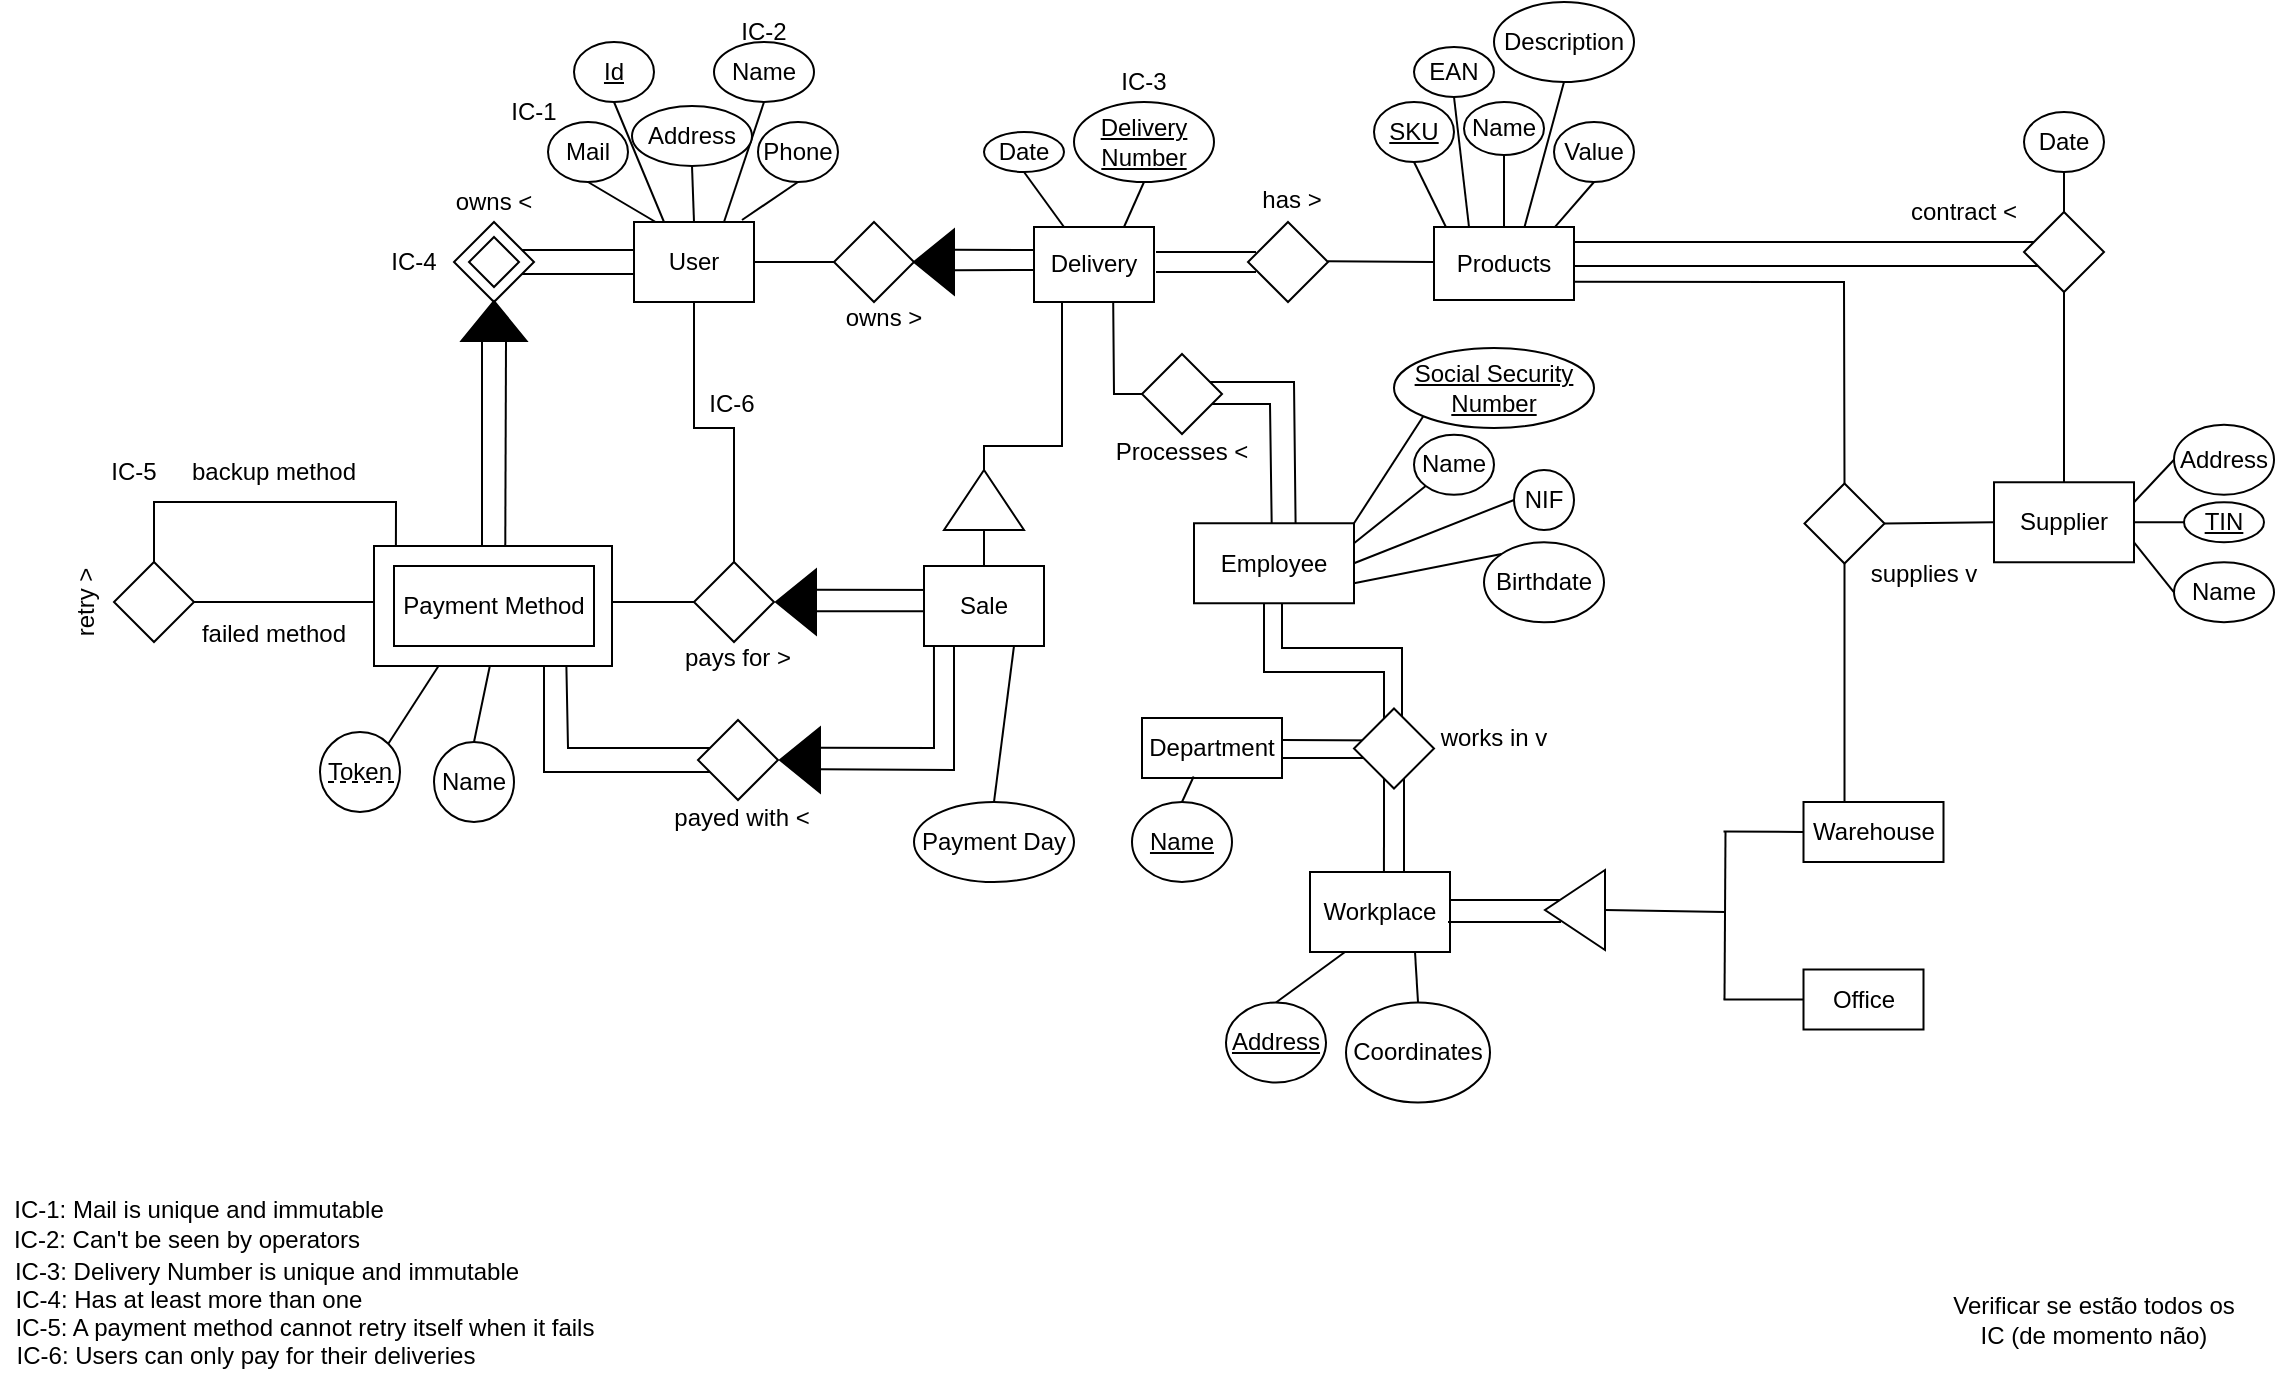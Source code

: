 <mxfile version="21.2.9" type="github">
  <diagram id="R2lEEEUBdFMjLlhIrx00" name="Page-1">
    <mxGraphModel dx="1161" dy="696" grid="1" gridSize="10" guides="1" tooltips="1" connect="1" arrows="1" fold="1" page="1" pageScale="1" pageWidth="1169" pageHeight="827" math="0" shadow="0" extFonts="Permanent Marker^https://fonts.googleapis.com/css?family=Permanent+Marker">
      <root>
        <mxCell id="0" />
        <mxCell id="1" parent="0" />
        <mxCell id="kogquihkq_1e7OlsO0tz-11" value="" style="endArrow=none;html=1;rounded=0;exitX=1;exitY=1;exitDx=0;exitDy=0;" edge="1" parent="1">
          <mxGeometry relative="1" as="geometry">
            <mxPoint x="790" y="162.02" as="sourcePoint" />
            <mxPoint x="1039.75" y="162" as="targetPoint" />
          </mxGeometry>
        </mxCell>
        <mxCell id="kogquihkq_1e7OlsO0tz-12" value="" style="endArrow=none;html=1;rounded=0;exitX=1;exitY=0;exitDx=0;exitDy=0;" edge="1" parent="1">
          <mxGeometry relative="1" as="geometry">
            <mxPoint x="790" y="150.02" as="sourcePoint" />
            <mxPoint x="1039.75" y="150" as="targetPoint" />
          </mxGeometry>
        </mxCell>
        <mxCell id="46TZJhXJYuFMfr_SJ5w2-1" value="" style="endArrow=none;html=1;rounded=0;entryX=0.625;entryY=0.419;entryDx=0;entryDy=0;exitX=0.5;exitY=1;exitDx=0;exitDy=0;entryPerimeter=0;" parent="1" edge="1">
          <mxGeometry relative="1" as="geometry">
            <mxPoint x="644" y="324" as="sourcePoint" />
            <mxPoint x="704" y="400.01" as="targetPoint" />
            <Array as="points">
              <mxPoint x="644" y="353" />
              <mxPoint x="704" y="353" />
            </Array>
          </mxGeometry>
        </mxCell>
        <mxCell id="w_Vurp3yM-LyXLpynN1f-12" value="" style="endArrow=none;html=1;rounded=0;entryX=0.5;entryY=0;entryDx=0;entryDy=0;exitX=0.425;exitY=0.734;exitDx=0;exitDy=0;exitPerimeter=0;" parent="1" edge="1">
          <mxGeometry relative="1" as="geometry">
            <mxPoint x="635" y="319.99" as="sourcePoint" />
            <mxPoint x="695" y="388.25" as="targetPoint" />
            <Array as="points">
              <mxPoint x="635" y="365" />
              <mxPoint x="695" y="365" />
            </Array>
          </mxGeometry>
        </mxCell>
        <mxCell id="w_Vurp3yM-LyXLpynN1f-20" value="" style="endArrow=none;html=1;rounded=0;entryX=0;entryY=1;entryDx=0;entryDy=0;exitX=1;exitY=0;exitDx=0;exitDy=0;" parent="1" source="ZUrId8Ltw5tMt6VpQhxR-141" target="w_Vurp3yM-LyXLpynN1f-19" edge="1">
          <mxGeometry relative="1" as="geometry">
            <mxPoint x="610" y="400" as="sourcePoint" />
            <mxPoint x="770" y="400" as="targetPoint" />
          </mxGeometry>
        </mxCell>
        <mxCell id="w_Vurp3yM-LyXLpynN1f-18" value="" style="endArrow=none;html=1;rounded=0;exitX=0.514;exitY=0.125;exitDx=0;exitDy=0;exitPerimeter=0;entryX=0.5;entryY=1;entryDx=0;entryDy=0;" parent="1" edge="1">
          <mxGeometry relative="1" as="geometry">
            <mxPoint x="705" y="468" as="sourcePoint" />
            <mxPoint x="705" y="414.25" as="targetPoint" />
          </mxGeometry>
        </mxCell>
        <mxCell id="w_Vurp3yM-LyXLpynN1f-17" value="" style="endArrow=none;html=1;rounded=0;entryX=0.5;entryY=0.35;entryDx=0;entryDy=0;exitX=1;exitY=0.5;exitDx=0;exitDy=0;entryPerimeter=0;" parent="1" edge="1">
          <mxGeometry relative="1" as="geometry">
            <mxPoint x="638" y="408" as="sourcePoint" />
            <mxPoint x="694" y="408" as="targetPoint" />
          </mxGeometry>
        </mxCell>
        <mxCell id="w_Vurp3yM-LyXLpynN1f-14" value="" style="endArrow=none;html=1;rounded=0;entryX=0.5;entryY=0.35;entryDx=0;entryDy=0;exitX=1;exitY=0.5;exitDx=0;exitDy=0;entryPerimeter=0;" parent="1" edge="1">
          <mxGeometry relative="1" as="geometry">
            <mxPoint x="644" y="399" as="sourcePoint" />
            <mxPoint x="700" y="399.25" as="targetPoint" />
          </mxGeometry>
        </mxCell>
        <mxCell id="w_Vurp3yM-LyXLpynN1f-11" value="" style="endArrow=none;html=1;rounded=0;exitX=0.514;exitY=0.125;exitDx=0;exitDy=0;exitPerimeter=0;entryX=0.5;entryY=1;entryDx=0;entryDy=0;" parent="1" edge="1">
          <mxGeometry relative="1" as="geometry">
            <mxPoint x="694.98" y="470" as="sourcePoint" />
            <mxPoint x="695" y="416.25" as="targetPoint" />
          </mxGeometry>
        </mxCell>
        <mxCell id="w_Vurp3yM-LyXLpynN1f-8" value="" style="endArrow=none;html=1;rounded=0;entryX=0.5;entryY=1;entryDx=0;entryDy=0;exitX=0.293;exitY=0.725;exitDx=0;exitDy=0;exitPerimeter=0;" parent="1" source="ZUrId8Ltw5tMt6VpQhxR-130" target="w_Vurp3yM-LyXLpynN1f-2" edge="1">
          <mxGeometry relative="1" as="geometry">
            <mxPoint x="-100" y="661.75" as="sourcePoint" />
            <mxPoint x="60" y="661.75" as="targetPoint" />
          </mxGeometry>
        </mxCell>
        <mxCell id="ZUrId8Ltw5tMt6VpQhxR-169" value="" style="endArrow=none;html=1;rounded=0;entryX=0.635;entryY=0.019;entryDx=0;entryDy=0;entryPerimeter=0;" parent="1" edge="1">
          <mxGeometry relative="1" as="geometry">
            <mxPoint x="600" y="231" as="sourcePoint" />
            <mxPoint x="639" y="302" as="targetPoint" />
            <Array as="points">
              <mxPoint x="587" y="231" />
              <mxPoint x="608" y="231" />
              <mxPoint x="638" y="231" />
            </Array>
          </mxGeometry>
        </mxCell>
        <mxCell id="ZUrId8Ltw5tMt6VpQhxR-166" value="" style="endArrow=none;html=1;rounded=0;exitX=0;exitY=0;exitDx=0;exitDy=0;entryX=0.635;entryY=0.019;entryDx=0;entryDy=0;entryPerimeter=0;" parent="1" source="ZUrId8Ltw5tMt6VpQhxR-165" target="ZUrId8Ltw5tMt6VpQhxR-141" edge="1">
          <mxGeometry relative="1" as="geometry">
            <mxPoint x="575" y="170" as="sourcePoint" />
            <mxPoint x="650" y="281" as="targetPoint" />
            <Array as="points">
              <mxPoint x="599" y="220" />
              <mxPoint x="620" y="220" />
              <mxPoint x="650" y="220" />
            </Array>
          </mxGeometry>
        </mxCell>
        <mxCell id="ZUrId8Ltw5tMt6VpQhxR-23" value="" style="endArrow=none;html=1;rounded=0;entryX=1;entryY=0;entryDx=0;entryDy=0;" parent="1" target="ZUrId8Ltw5tMt6VpQhxR-21" edge="1">
          <mxGeometry relative="1" as="geometry">
            <mxPoint x="230" y="350" as="sourcePoint" />
            <mxPoint x="510" y="334.5" as="targetPoint" />
          </mxGeometry>
        </mxCell>
        <mxCell id="ZUrId8Ltw5tMt6VpQhxR-85" value="" style="endArrow=none;html=1;rounded=0;" parent="1" edge="1">
          <mxGeometry relative="1" as="geometry">
            <mxPoint x="100" y="330" as="sourcePoint" />
            <mxPoint x="210" y="330" as="targetPoint" />
          </mxGeometry>
        </mxCell>
        <mxCell id="ZUrId8Ltw5tMt6VpQhxR-157" value="" style="endArrow=none;html=1;rounded=0;exitX=0;exitY=0.75;exitDx=0;exitDy=0;entryX=0.083;entryY=0.95;entryDx=0;entryDy=0;entryPerimeter=0;" parent="1" target="ZUrId8Ltw5tMt6VpQhxR-54" edge="1">
          <mxGeometry relative="1" as="geometry">
            <mxPoint x="413" y="402.875" as="sourcePoint" />
            <mxPoint x="470" y="360" as="targetPoint" />
            <Array as="points">
              <mxPoint x="470" y="403" />
            </Array>
          </mxGeometry>
        </mxCell>
        <mxCell id="ZUrId8Ltw5tMt6VpQhxR-152" value="" style="endArrow=none;html=1;rounded=0;entryX=0.5;entryY=1;entryDx=0;entryDy=0;" parent="1" target="ZUrId8Ltw5tMt6VpQhxR-1" edge="1">
          <mxGeometry relative="1" as="geometry">
            <mxPoint x="370" y="311" as="sourcePoint" />
            <mxPoint x="350" y="183" as="targetPoint" />
            <Array as="points">
              <mxPoint x="370" y="243" />
              <mxPoint x="350" y="243" />
            </Array>
          </mxGeometry>
        </mxCell>
        <mxCell id="ZUrId8Ltw5tMt6VpQhxR-49" value="" style="endArrow=none;html=1;rounded=0;entryX=1;entryY=0.5;entryDx=0;entryDy=0;" parent="1" target="ZUrId8Ltw5tMt6VpQhxR-50" edge="1">
          <mxGeometry relative="1" as="geometry">
            <mxPoint x="534" y="170" as="sourcePoint" />
            <mxPoint x="500" y="252" as="targetPoint" />
            <Array as="points">
              <mxPoint x="534" y="252" />
              <mxPoint x="495" y="252" />
            </Array>
          </mxGeometry>
        </mxCell>
        <mxCell id="ZUrId8Ltw5tMt6VpQhxR-26" value="" style="endArrow=none;html=1;rounded=0;exitX=1;exitY=1;exitDx=0;exitDy=0;entryX=0;entryY=0.75;entryDx=0;entryDy=0;" parent="1" edge="1">
          <mxGeometry relative="1" as="geometry">
            <mxPoint x="260" y="166" as="sourcePoint" />
            <mxPoint x="320" y="166" as="targetPoint" />
          </mxGeometry>
        </mxCell>
        <mxCell id="ZUrId8Ltw5tMt6VpQhxR-131" value="" style="endArrow=none;html=1;rounded=0;exitX=0.5;exitY=1;exitDx=0;exitDy=0;" parent="1" edge="1">
          <mxGeometry relative="1" as="geometry">
            <mxPoint x="727" y="479" as="sourcePoint" />
            <mxPoint x="795.5" y="479" as="targetPoint" />
          </mxGeometry>
        </mxCell>
        <mxCell id="ZUrId8Ltw5tMt6VpQhxR-70" value="" style="endArrow=none;html=1;rounded=0;entryX=0;entryY=0.25;entryDx=0;entryDy=0;exitX=0;exitY=0.75;exitDx=0;exitDy=0;" parent="1" edge="1">
          <mxGeometry relative="1" as="geometry">
            <mxPoint x="411" y="334.6" as="sourcePoint" />
            <mxPoint x="481" y="334.6" as="targetPoint" />
          </mxGeometry>
        </mxCell>
        <mxCell id="ZUrId8Ltw5tMt6VpQhxR-68" value="" style="endArrow=none;html=1;rounded=0;entryX=0;entryY=0.25;entryDx=0;entryDy=0;exitX=0;exitY=0.75;exitDx=0;exitDy=0;" parent="1" edge="1">
          <mxGeometry relative="1" as="geometry">
            <mxPoint x="411" y="323.875" as="sourcePoint" />
            <mxPoint x="481" y="324" as="targetPoint" />
          </mxGeometry>
        </mxCell>
        <mxCell id="ZUrId8Ltw5tMt6VpQhxR-25" value="" style="endArrow=none;html=1;rounded=0;exitX=1;exitY=0;exitDx=0;exitDy=0;entryX=0;entryY=0.25;entryDx=0;entryDy=0;" parent="1" edge="1">
          <mxGeometry relative="1" as="geometry">
            <mxPoint x="260" y="154" as="sourcePoint" />
            <mxPoint x="320" y="154" as="targetPoint" />
          </mxGeometry>
        </mxCell>
        <mxCell id="ZUrId8Ltw5tMt6VpQhxR-73" value="" style="endArrow=none;html=1;rounded=0;" parent="1" edge="1">
          <mxGeometry relative="1" as="geometry">
            <mxPoint x="284" y="330" as="sourcePoint" />
            <mxPoint x="352" y="330" as="targetPoint" />
          </mxGeometry>
        </mxCell>
        <mxCell id="ZUrId8Ltw5tMt6VpQhxR-1" value="User" style="whiteSpace=wrap;html=1;align=center;" parent="1" vertex="1">
          <mxGeometry x="320" y="140" width="60" height="40" as="geometry" />
        </mxCell>
        <mxCell id="ZUrId8Ltw5tMt6VpQhxR-3" value="Id" style="ellipse;whiteSpace=wrap;html=1;align=center;fontStyle=4;" parent="1" vertex="1">
          <mxGeometry x="290" y="50" width="40" height="30" as="geometry" />
        </mxCell>
        <mxCell id="ZUrId8Ltw5tMt6VpQhxR-5" value="Phone" style="ellipse;whiteSpace=wrap;html=1;align=center;" parent="1" vertex="1">
          <mxGeometry x="382" y="90" width="40" height="30" as="geometry" />
        </mxCell>
        <mxCell id="ZUrId8Ltw5tMt6VpQhxR-6" value="Name" style="ellipse;whiteSpace=wrap;html=1;align=center;" parent="1" vertex="1">
          <mxGeometry x="360" y="50" width="50" height="30" as="geometry" />
        </mxCell>
        <mxCell id="ZUrId8Ltw5tMt6VpQhxR-13" value="" style="endArrow=none;html=1;rounded=0;exitX=0.5;exitY=1;exitDx=0;exitDy=0;entryX=0.18;entryY=0;entryDx=0;entryDy=0;entryPerimeter=0;" parent="1" source="ZUrId8Ltw5tMt6VpQhxR-15" target="ZUrId8Ltw5tMt6VpQhxR-1" edge="1">
          <mxGeometry relative="1" as="geometry">
            <mxPoint x="280" y="90" as="sourcePoint" />
            <mxPoint x="710" y="310" as="targetPoint" />
          </mxGeometry>
        </mxCell>
        <mxCell id="ZUrId8Ltw5tMt6VpQhxR-14" value="" style="endArrow=none;html=1;rounded=0;exitX=0.5;exitY=1;exitDx=0;exitDy=0;entryX=0.25;entryY=0;entryDx=0;entryDy=0;" parent="1" source="ZUrId8Ltw5tMt6VpQhxR-3" target="ZUrId8Ltw5tMt6VpQhxR-1" edge="1">
          <mxGeometry relative="1" as="geometry">
            <mxPoint x="550" y="310" as="sourcePoint" />
            <mxPoint x="710" y="310" as="targetPoint" />
          </mxGeometry>
        </mxCell>
        <mxCell id="ZUrId8Ltw5tMt6VpQhxR-15" value="Mail" style="ellipse;whiteSpace=wrap;html=1;align=center;fontStyle=0;" parent="1" vertex="1">
          <mxGeometry x="277" y="90" width="40" height="30" as="geometry" />
        </mxCell>
        <mxCell id="ZUrId8Ltw5tMt6VpQhxR-16" value="" style="endArrow=none;html=1;rounded=0;exitX=0.5;exitY=1;exitDx=0;exitDy=0;entryX=0.75;entryY=0;entryDx=0;entryDy=0;" parent="1" source="ZUrId8Ltw5tMt6VpQhxR-6" target="ZUrId8Ltw5tMt6VpQhxR-1" edge="1">
          <mxGeometry relative="1" as="geometry">
            <mxPoint x="550" y="310" as="sourcePoint" />
            <mxPoint x="710" y="310" as="targetPoint" />
          </mxGeometry>
        </mxCell>
        <mxCell id="ZUrId8Ltw5tMt6VpQhxR-2" value="Address" style="ellipse;whiteSpace=wrap;html=1;align=center;" parent="1" vertex="1">
          <mxGeometry x="319" y="82" width="60" height="30" as="geometry" />
        </mxCell>
        <mxCell id="ZUrId8Ltw5tMt6VpQhxR-17" value="" style="endArrow=none;html=1;rounded=0;exitX=0.5;exitY=0;exitDx=0;exitDy=0;entryX=0.5;entryY=1;entryDx=0;entryDy=0;" parent="1" source="ZUrId8Ltw5tMt6VpQhxR-1" target="ZUrId8Ltw5tMt6VpQhxR-2" edge="1">
          <mxGeometry relative="1" as="geometry">
            <mxPoint x="550" y="310" as="sourcePoint" />
            <mxPoint x="710" y="310" as="targetPoint" />
          </mxGeometry>
        </mxCell>
        <mxCell id="ZUrId8Ltw5tMt6VpQhxR-18" value="" style="endArrow=none;html=1;rounded=0;exitX=0.5;exitY=1;exitDx=0;exitDy=0;entryX=0.9;entryY=-0.025;entryDx=0;entryDy=0;entryPerimeter=0;" parent="1" source="ZUrId8Ltw5tMt6VpQhxR-5" target="ZUrId8Ltw5tMt6VpQhxR-1" edge="1">
          <mxGeometry relative="1" as="geometry">
            <mxPoint x="550" y="310" as="sourcePoint" />
            <mxPoint x="710" y="310" as="targetPoint" />
          </mxGeometry>
        </mxCell>
        <mxCell id="ZUrId8Ltw5tMt6VpQhxR-20" value="Name" style="ellipse;whiteSpace=wrap;html=1;align=center;" parent="1" vertex="1">
          <mxGeometry x="220" y="400" width="40" height="40" as="geometry" />
        </mxCell>
        <mxCell id="ZUrId8Ltw5tMt6VpQhxR-21" value="Token" style="ellipse;whiteSpace=wrap;html=1;align=center;fontStyle=0;" parent="1" vertex="1">
          <mxGeometry x="163" y="395" width="40" height="40" as="geometry" />
        </mxCell>
        <mxCell id="ZUrId8Ltw5tMt6VpQhxR-22" value="" style="endArrow=none;html=1;rounded=0;exitX=0.5;exitY=0;exitDx=0;exitDy=0;entryX=0.5;entryY=1;entryDx=0;entryDy=0;" parent="1" source="ZUrId8Ltw5tMt6VpQhxR-20" target="ZUrId8Ltw5tMt6VpQhxR-19" edge="1">
          <mxGeometry relative="1" as="geometry">
            <mxPoint x="350" y="334.5" as="sourcePoint" />
            <mxPoint x="510" y="334.5" as="targetPoint" />
          </mxGeometry>
        </mxCell>
        <mxCell id="ZUrId8Ltw5tMt6VpQhxR-24" value="" style="shape=rhombus;perimeter=rhombusPerimeter;whiteSpace=wrap;html=1;align=center;" parent="1" vertex="1">
          <mxGeometry x="230" y="140" width="40" height="40" as="geometry" />
        </mxCell>
        <mxCell id="ZUrId8Ltw5tMt6VpQhxR-29" value="" style="triangle;whiteSpace=wrap;html=1;fillColor=#000000;rotation=-90;" parent="1" vertex="1">
          <mxGeometry x="240" y="173.25" width="20" height="32.5" as="geometry" />
        </mxCell>
        <mxCell id="ZUrId8Ltw5tMt6VpQhxR-30" value="" style="endArrow=none;html=1;rounded=0;" parent="1" edge="1">
          <mxGeometry relative="1" as="geometry">
            <mxPoint x="244" y="312" as="sourcePoint" />
            <mxPoint x="244" y="200" as="targetPoint" />
          </mxGeometry>
        </mxCell>
        <mxCell id="ZUrId8Ltw5tMt6VpQhxR-31" value="" style="endArrow=none;html=1;rounded=0;exitX=0.556;exitY=0.015;exitDx=0;exitDy=0;exitPerimeter=0;" parent="1" source="ZUrId8Ltw5tMt6VpQhxR-19" edge="1">
          <mxGeometry relative="1" as="geometry">
            <mxPoint x="255.2" y="312.6" as="sourcePoint" />
            <mxPoint x="256" y="200" as="targetPoint" />
          </mxGeometry>
        </mxCell>
        <mxCell id="ZUrId8Ltw5tMt6VpQhxR-33" value="" style="endArrow=none;html=1;rounded=0;exitX=1;exitY=0.5;exitDx=0;exitDy=0;entryX=0;entryY=0.5;entryDx=0;entryDy=0;" parent="1" source="ZUrId8Ltw5tMt6VpQhxR-1" target="ZUrId8Ltw5tMt6VpQhxR-34" edge="1">
          <mxGeometry relative="1" as="geometry">
            <mxPoint x="420" y="162" as="sourcePoint" />
            <mxPoint x="480" y="160" as="targetPoint" />
          </mxGeometry>
        </mxCell>
        <mxCell id="ZUrId8Ltw5tMt6VpQhxR-34" value="" style="shape=rhombus;perimeter=rhombusPerimeter;whiteSpace=wrap;html=1;align=center;" parent="1" vertex="1">
          <mxGeometry x="420" y="140" width="40" height="40" as="geometry" />
        </mxCell>
        <mxCell id="ZUrId8Ltw5tMt6VpQhxR-37" value="Delivery" style="whiteSpace=wrap;html=1;align=center;" parent="1" vertex="1">
          <mxGeometry x="520" y="142.5" width="60" height="37.5" as="geometry" />
        </mxCell>
        <mxCell id="ZUrId8Ltw5tMt6VpQhxR-41" value="f" style="triangle;whiteSpace=wrap;html=1;fillColor=#000000;rotation=-180;" parent="1" vertex="1">
          <mxGeometry x="460" y="143.75" width="20" height="32.5" as="geometry" />
        </mxCell>
        <mxCell id="ZUrId8Ltw5tMt6VpQhxR-42" value="" style="endArrow=none;html=1;rounded=0;entryX=0;entryY=0.25;entryDx=0;entryDy=0;" parent="1" edge="1">
          <mxGeometry relative="1" as="geometry">
            <mxPoint x="520" y="164" as="sourcePoint" />
            <mxPoint x="480" y="164.125" as="targetPoint" />
          </mxGeometry>
        </mxCell>
        <mxCell id="ZUrId8Ltw5tMt6VpQhxR-43" value="" style="endArrow=none;html=1;rounded=0;entryX=0;entryY=0.75;entryDx=0;entryDy=0;" parent="1" edge="1">
          <mxGeometry relative="1" as="geometry">
            <mxPoint x="520" y="154" as="sourcePoint" />
            <mxPoint x="480" y="153.875" as="targetPoint" />
          </mxGeometry>
        </mxCell>
        <mxCell id="ZUrId8Ltw5tMt6VpQhxR-44" value="Date" style="ellipse;whiteSpace=wrap;html=1;align=center;" parent="1" vertex="1">
          <mxGeometry x="495" y="95" width="40" height="20" as="geometry" />
        </mxCell>
        <mxCell id="ZUrId8Ltw5tMt6VpQhxR-45" value="Delivery Number" style="ellipse;whiteSpace=wrap;html=1;align=center;fontStyle=4;" parent="1" vertex="1">
          <mxGeometry x="540" y="80" width="70" height="40" as="geometry" />
        </mxCell>
        <mxCell id="ZUrId8Ltw5tMt6VpQhxR-46" value="" style="endArrow=none;html=1;rounded=0;exitX=0.5;exitY=1;exitDx=0;exitDy=0;entryX=0.25;entryY=0;entryDx=0;entryDy=0;" parent="1" source="ZUrId8Ltw5tMt6VpQhxR-44" target="ZUrId8Ltw5tMt6VpQhxR-37" edge="1">
          <mxGeometry relative="1" as="geometry">
            <mxPoint x="430" y="250" as="sourcePoint" />
            <mxPoint x="590" y="250" as="targetPoint" />
          </mxGeometry>
        </mxCell>
        <mxCell id="ZUrId8Ltw5tMt6VpQhxR-48" value="" style="endArrow=none;html=1;rounded=0;exitX=0.5;exitY=1;exitDx=0;exitDy=0;entryX=0.75;entryY=0;entryDx=0;entryDy=0;" parent="1" source="ZUrId8Ltw5tMt6VpQhxR-45" target="ZUrId8Ltw5tMt6VpQhxR-37" edge="1">
          <mxGeometry relative="1" as="geometry">
            <mxPoint x="430" y="250" as="sourcePoint" />
            <mxPoint x="590" y="250" as="targetPoint" />
          </mxGeometry>
        </mxCell>
        <mxCell id="ZUrId8Ltw5tMt6VpQhxR-50" value="" style="triangle;whiteSpace=wrap;html=1;rotation=-90;" parent="1" vertex="1">
          <mxGeometry x="480" y="259" width="30" height="40" as="geometry" />
        </mxCell>
        <mxCell id="ZUrId8Ltw5tMt6VpQhxR-54" value="Sale" style="whiteSpace=wrap;html=1;align=center;" parent="1" vertex="1">
          <mxGeometry x="465" y="312" width="60" height="40" as="geometry" />
        </mxCell>
        <mxCell id="ZUrId8Ltw5tMt6VpQhxR-59" value="" style="endArrow=none;html=1;rounded=0;entryX=0;entryY=0.5;entryDx=0;entryDy=0;exitX=0.5;exitY=0;exitDx=0;exitDy=0;" parent="1" source="ZUrId8Ltw5tMt6VpQhxR-54" target="ZUrId8Ltw5tMt6VpQhxR-50" edge="1">
          <mxGeometry relative="1" as="geometry">
            <mxPoint x="440" y="292" as="sourcePoint" />
            <mxPoint x="600" y="292" as="targetPoint" />
          </mxGeometry>
        </mxCell>
        <mxCell id="ZUrId8Ltw5tMt6VpQhxR-60" value="Payment Day" style="ellipse;whiteSpace=wrap;html=1;align=center;" parent="1" vertex="1">
          <mxGeometry x="460" y="430" width="80" height="40" as="geometry" />
        </mxCell>
        <mxCell id="ZUrId8Ltw5tMt6VpQhxR-62" value="" style="endArrow=none;html=1;rounded=0;entryX=0.5;entryY=0;entryDx=0;entryDy=0;exitX=0.75;exitY=1;exitDx=0;exitDy=0;" parent="1" source="ZUrId8Ltw5tMt6VpQhxR-54" target="ZUrId8Ltw5tMt6VpQhxR-60" edge="1">
          <mxGeometry relative="1" as="geometry">
            <mxPoint x="440" y="292" as="sourcePoint" />
            <mxPoint x="600" y="292" as="targetPoint" />
          </mxGeometry>
        </mxCell>
        <mxCell id="ZUrId8Ltw5tMt6VpQhxR-64" value="IC-1" style="text;html=1;strokeColor=none;fillColor=none;align=center;verticalAlign=middle;whiteSpace=wrap;rounded=0;" parent="1" vertex="1">
          <mxGeometry x="240" y="70" width="60" height="30" as="geometry" />
        </mxCell>
        <mxCell id="ZUrId8Ltw5tMt6VpQhxR-65" value="IC-2" style="text;html=1;strokeColor=none;fillColor=none;align=center;verticalAlign=middle;whiteSpace=wrap;rounded=0;" parent="1" vertex="1">
          <mxGeometry x="355" y="30" width="60" height="30" as="geometry" />
        </mxCell>
        <mxCell id="ZUrId8Ltw5tMt6VpQhxR-67" value="" style="shape=rhombus;perimeter=rhombusPerimeter;whiteSpace=wrap;html=1;align=center;" parent="1" vertex="1">
          <mxGeometry x="350" y="310" width="40" height="40" as="geometry" />
        </mxCell>
        <mxCell id="ZUrId8Ltw5tMt6VpQhxR-69" value="f" style="triangle;whiteSpace=wrap;html=1;fillColor=#000000;rotation=-180;" parent="1" vertex="1">
          <mxGeometry x="391" y="313.75" width="20" height="32.5" as="geometry" />
        </mxCell>
        <mxCell id="ZUrId8Ltw5tMt6VpQhxR-76" value="" style="shape=rhombus;perimeter=rhombusPerimeter;whiteSpace=wrap;html=1;align=center;" parent="1" vertex="1">
          <mxGeometry x="60" y="310" width="40" height="40" as="geometry" />
        </mxCell>
        <mxCell id="ZUrId8Ltw5tMt6VpQhxR-77" value="" style="endArrow=none;html=1;rounded=0;exitX=0.5;exitY=0;exitDx=0;exitDy=0;entryX=0.092;entryY=0.014;entryDx=0;entryDy=0;entryPerimeter=0;" parent="1" edge="1" target="kogquihkq_1e7OlsO0tz-4" source="ZUrId8Ltw5tMt6VpQhxR-76">
          <mxGeometry relative="1" as="geometry">
            <mxPoint x="80" y="281" as="sourcePoint" />
            <mxPoint x="210" y="281" as="targetPoint" />
            <Array as="points">
              <mxPoint x="80" y="280" />
              <mxPoint x="201" y="280" />
            </Array>
          </mxGeometry>
        </mxCell>
        <mxCell id="ZUrId8Ltw5tMt6VpQhxR-86" value="IC-3" style="text;html=1;strokeColor=none;fillColor=none;align=center;verticalAlign=middle;whiteSpace=wrap;rounded=0;" parent="1" vertex="1">
          <mxGeometry x="545" y="55" width="60" height="30" as="geometry" />
        </mxCell>
        <mxCell id="ZUrId8Ltw5tMt6VpQhxR-87" value="owns &amp;gt;" style="text;html=1;strokeColor=none;fillColor=none;align=center;verticalAlign=middle;whiteSpace=wrap;rounded=0;" parent="1" vertex="1">
          <mxGeometry x="415" y="173" width="60" height="30" as="geometry" />
        </mxCell>
        <mxCell id="ZUrId8Ltw5tMt6VpQhxR-88" value="owns &amp;lt;" style="text;html=1;strokeColor=none;fillColor=none;align=center;verticalAlign=middle;whiteSpace=wrap;rounded=0;" parent="1" vertex="1">
          <mxGeometry x="220" y="115" width="60" height="30" as="geometry" />
        </mxCell>
        <mxCell id="ZUrId8Ltw5tMt6VpQhxR-89" value="pays for &amp;gt;" style="text;html=1;strokeColor=none;fillColor=none;align=center;verticalAlign=middle;whiteSpace=wrap;rounded=0;" parent="1" vertex="1">
          <mxGeometry x="332" y="343.25" width="80" height="30" as="geometry" />
        </mxCell>
        <mxCell id="ZUrId8Ltw5tMt6VpQhxR-90" value="IC-4" style="text;html=1;strokeColor=none;fillColor=none;align=center;verticalAlign=middle;whiteSpace=wrap;rounded=0;" parent="1" vertex="1">
          <mxGeometry x="180" y="145" width="60" height="30" as="geometry" />
        </mxCell>
        <mxCell id="ZUrId8Ltw5tMt6VpQhxR-91" value="" style="endArrow=none;html=1;rounded=0;" parent="1" edge="1">
          <mxGeometry relative="1" as="geometry">
            <mxPoint x="581" y="155" as="sourcePoint" />
            <mxPoint x="631" y="155" as="targetPoint" />
          </mxGeometry>
        </mxCell>
        <mxCell id="ZUrId8Ltw5tMt6VpQhxR-92" value="" style="endArrow=none;html=1;rounded=0;" parent="1" edge="1">
          <mxGeometry relative="1" as="geometry">
            <mxPoint x="581" y="165" as="sourcePoint" />
            <mxPoint x="631" y="165" as="targetPoint" />
          </mxGeometry>
        </mxCell>
        <mxCell id="ZUrId8Ltw5tMt6VpQhxR-93" value="" style="shape=rhombus;perimeter=rhombusPerimeter;whiteSpace=wrap;html=1;align=center;" parent="1" vertex="1">
          <mxGeometry x="627" y="140" width="40" height="40" as="geometry" />
        </mxCell>
        <mxCell id="ZUrId8Ltw5tMt6VpQhxR-94" value="" style="endArrow=none;html=1;rounded=0;" parent="1" edge="1">
          <mxGeometry relative="1" as="geometry">
            <mxPoint x="667" y="159.6" as="sourcePoint" />
            <mxPoint x="720" y="160" as="targetPoint" />
          </mxGeometry>
        </mxCell>
        <mxCell id="ZUrId8Ltw5tMt6VpQhxR-95" value="has &amp;gt;" style="text;html=1;strokeColor=none;fillColor=none;align=center;verticalAlign=middle;whiteSpace=wrap;rounded=0;" parent="1" vertex="1">
          <mxGeometry x="619" y="113.5" width="60" height="30" as="geometry" />
        </mxCell>
        <mxCell id="ZUrId8Ltw5tMt6VpQhxR-96" value="Products" style="whiteSpace=wrap;html=1;align=center;" parent="1" vertex="1">
          <mxGeometry x="720" y="142.5" width="70" height="36.5" as="geometry" />
        </mxCell>
        <mxCell id="ZUrId8Ltw5tMt6VpQhxR-97" value="SKU" style="ellipse;whiteSpace=wrap;html=1;align=center;fontStyle=4;" parent="1" vertex="1">
          <mxGeometry x="690" y="80" width="40" height="30" as="geometry" />
        </mxCell>
        <mxCell id="ZUrId8Ltw5tMt6VpQhxR-98" value="EAN" style="ellipse;whiteSpace=wrap;html=1;align=center;" parent="1" vertex="1">
          <mxGeometry x="710" y="52.5" width="40" height="25" as="geometry" />
        </mxCell>
        <mxCell id="ZUrId8Ltw5tMt6VpQhxR-99" value="Description" style="ellipse;whiteSpace=wrap;html=1;align=center;" parent="1" vertex="1">
          <mxGeometry x="750" y="30" width="70" height="40" as="geometry" />
        </mxCell>
        <mxCell id="ZUrId8Ltw5tMt6VpQhxR-101" value="Name" style="ellipse;whiteSpace=wrap;html=1;align=center;" parent="1" vertex="1">
          <mxGeometry x="735" y="80" width="40" height="26.5" as="geometry" />
        </mxCell>
        <mxCell id="ZUrId8Ltw5tMt6VpQhxR-102" value="" style="endArrow=none;html=1;rounded=0;entryX=0.5;entryY=1;entryDx=0;entryDy=0;exitX=0.086;exitY=0.003;exitDx=0;exitDy=0;exitPerimeter=0;" parent="1" source="ZUrId8Ltw5tMt6VpQhxR-96" target="ZUrId8Ltw5tMt6VpQhxR-97" edge="1">
          <mxGeometry relative="1" as="geometry">
            <mxPoint x="440" y="210" as="sourcePoint" />
            <mxPoint x="600" y="210" as="targetPoint" />
          </mxGeometry>
        </mxCell>
        <mxCell id="ZUrId8Ltw5tMt6VpQhxR-103" value="" style="endArrow=none;html=1;rounded=0;entryX=0.5;entryY=1;entryDx=0;entryDy=0;exitX=0.25;exitY=0;exitDx=0;exitDy=0;" parent="1" source="ZUrId8Ltw5tMt6VpQhxR-96" target="ZUrId8Ltw5tMt6VpQhxR-98" edge="1">
          <mxGeometry relative="1" as="geometry">
            <mxPoint x="440" y="210" as="sourcePoint" />
            <mxPoint x="600" y="210" as="targetPoint" />
          </mxGeometry>
        </mxCell>
        <mxCell id="ZUrId8Ltw5tMt6VpQhxR-104" value="" style="endArrow=none;html=1;rounded=0;entryX=0.5;entryY=1;entryDx=0;entryDy=0;exitX=0.5;exitY=0;exitDx=0;exitDy=0;" parent="1" source="ZUrId8Ltw5tMt6VpQhxR-96" target="ZUrId8Ltw5tMt6VpQhxR-101" edge="1">
          <mxGeometry relative="1" as="geometry">
            <mxPoint x="755" y="140" as="sourcePoint" />
            <mxPoint x="600" y="210" as="targetPoint" />
          </mxGeometry>
        </mxCell>
        <mxCell id="ZUrId8Ltw5tMt6VpQhxR-106" value="" style="endArrow=none;html=1;rounded=0;entryX=0.5;entryY=1;entryDx=0;entryDy=0;exitX=0.646;exitY=0.003;exitDx=0;exitDy=0;exitPerimeter=0;" parent="1" source="ZUrId8Ltw5tMt6VpQhxR-96" target="ZUrId8Ltw5tMt6VpQhxR-99" edge="1">
          <mxGeometry relative="1" as="geometry">
            <mxPoint x="440" y="210" as="sourcePoint" />
            <mxPoint x="600" y="210" as="targetPoint" />
          </mxGeometry>
        </mxCell>
        <mxCell id="ZUrId8Ltw5tMt6VpQhxR-100" value="Value" style="ellipse;whiteSpace=wrap;html=1;align=center;" parent="1" vertex="1">
          <mxGeometry x="780" y="90" width="40" height="30" as="geometry" />
        </mxCell>
        <mxCell id="ZUrId8Ltw5tMt6VpQhxR-107" value="" style="endArrow=none;html=1;rounded=0;entryX=0.5;entryY=1;entryDx=0;entryDy=0;exitX=0.863;exitY=0.003;exitDx=0;exitDy=0;exitPerimeter=0;" parent="1" source="ZUrId8Ltw5tMt6VpQhxR-96" target="ZUrId8Ltw5tMt6VpQhxR-100" edge="1">
          <mxGeometry relative="1" as="geometry">
            <mxPoint x="440" y="210" as="sourcePoint" />
            <mxPoint x="600" y="210" as="targetPoint" />
          </mxGeometry>
        </mxCell>
        <mxCell id="ZUrId8Ltw5tMt6VpQhxR-108" value="Supplier" style="whiteSpace=wrap;html=1;align=center;" parent="1" vertex="1">
          <mxGeometry x="1000" y="270.13" width="70" height="40" as="geometry" />
        </mxCell>
        <mxCell id="ZUrId8Ltw5tMt6VpQhxR-109" value="Name" style="ellipse;whiteSpace=wrap;html=1;align=center;" parent="1" vertex="1">
          <mxGeometry x="1090" y="310.13" width="50" height="30" as="geometry" />
        </mxCell>
        <mxCell id="ZUrId8Ltw5tMt6VpQhxR-110" value="Address" style="ellipse;whiteSpace=wrap;html=1;align=center;" parent="1" vertex="1">
          <mxGeometry x="1090" y="241.38" width="50" height="35" as="geometry" />
        </mxCell>
        <mxCell id="ZUrId8Ltw5tMt6VpQhxR-112" value="TIN" style="ellipse;whiteSpace=wrap;html=1;align=center;fontStyle=4;" parent="1" vertex="1">
          <mxGeometry x="1095" y="280.13" width="40" height="20" as="geometry" />
        </mxCell>
        <mxCell id="ZUrId8Ltw5tMt6VpQhxR-113" value="" style="endArrow=none;html=1;rounded=0;entryX=0;entryY=0.5;entryDx=0;entryDy=0;exitX=1;exitY=0.25;exitDx=0;exitDy=0;" parent="1" source="ZUrId8Ltw5tMt6VpQhxR-108" target="ZUrId8Ltw5tMt6VpQhxR-110" edge="1">
          <mxGeometry relative="1" as="geometry">
            <mxPoint x="580" y="361.38" as="sourcePoint" />
            <mxPoint x="740" y="361.38" as="targetPoint" />
          </mxGeometry>
        </mxCell>
        <mxCell id="ZUrId8Ltw5tMt6VpQhxR-114" value="" style="endArrow=none;html=1;rounded=0;entryX=1;entryY=0.5;entryDx=0;entryDy=0;exitX=0;exitY=0.5;exitDx=0;exitDy=0;" parent="1" source="ZUrId8Ltw5tMt6VpQhxR-112" target="ZUrId8Ltw5tMt6VpQhxR-108" edge="1">
          <mxGeometry relative="1" as="geometry">
            <mxPoint x="580" y="361.38" as="sourcePoint" />
            <mxPoint x="740" y="361.38" as="targetPoint" />
          </mxGeometry>
        </mxCell>
        <mxCell id="ZUrId8Ltw5tMt6VpQhxR-115" value="" style="endArrow=none;html=1;rounded=0;entryX=1;entryY=0.75;entryDx=0;entryDy=0;exitX=0;exitY=0.5;exitDx=0;exitDy=0;" parent="1" source="ZUrId8Ltw5tMt6VpQhxR-109" target="ZUrId8Ltw5tMt6VpQhxR-108" edge="1">
          <mxGeometry relative="1" as="geometry">
            <mxPoint x="580" y="361.38" as="sourcePoint" />
            <mxPoint x="740" y="361.38" as="targetPoint" />
          </mxGeometry>
        </mxCell>
        <mxCell id="ZUrId8Ltw5tMt6VpQhxR-116" value="Workplace" style="whiteSpace=wrap;html=1;align=center;" parent="1" vertex="1">
          <mxGeometry x="658" y="465" width="70" height="40" as="geometry" />
        </mxCell>
        <mxCell id="ZUrId8Ltw5tMt6VpQhxR-117" value="" style="endArrow=none;html=1;rounded=0;exitX=0.5;exitY=1;exitDx=0;exitDy=0;" parent="1" edge="1">
          <mxGeometry relative="1" as="geometry">
            <mxPoint x="727" y="490" as="sourcePoint" />
            <mxPoint x="783.5" y="490" as="targetPoint" />
          </mxGeometry>
        </mxCell>
        <mxCell id="ZUrId8Ltw5tMt6VpQhxR-118" value="" style="triangle;whiteSpace=wrap;html=1;rotation=-180;" parent="1" vertex="1">
          <mxGeometry x="775.5" y="464" width="30" height="40" as="geometry" />
        </mxCell>
        <mxCell id="ZUrId8Ltw5tMt6VpQhxR-122" value="" style="endArrow=none;html=1;rounded=0;entryX=0;entryY=0.5;entryDx=0;entryDy=0;" parent="1" edge="1">
          <mxGeometry relative="1" as="geometry">
            <mxPoint x="865.5" y="485" as="sourcePoint" />
            <mxPoint x="805.5" y="484" as="targetPoint" />
          </mxGeometry>
        </mxCell>
        <mxCell id="ZUrId8Ltw5tMt6VpQhxR-123" value="" style="endArrow=none;html=1;rounded=0;" parent="1" edge="1">
          <mxGeometry relative="1" as="geometry">
            <mxPoint x="865.75" y="444.75" as="sourcePoint" />
            <mxPoint x="865.25" y="528.75" as="targetPoint" />
          </mxGeometry>
        </mxCell>
        <mxCell id="ZUrId8Ltw5tMt6VpQhxR-126" value="" style="endArrow=none;html=1;rounded=0;" parent="1" edge="1">
          <mxGeometry relative="1" as="geometry">
            <mxPoint x="904.75" y="528.75" as="sourcePoint" />
            <mxPoint x="864.75" y="528.75" as="targetPoint" />
          </mxGeometry>
        </mxCell>
        <mxCell id="ZUrId8Ltw5tMt6VpQhxR-128" value="" style="endArrow=none;html=1;rounded=0;exitX=0;exitY=0.5;exitDx=0;exitDy=0;" parent="1" source="ZUrId8Ltw5tMt6VpQhxR-130" edge="1">
          <mxGeometry relative="1" as="geometry">
            <mxPoint x="764.75" y="594.75" as="sourcePoint" />
            <mxPoint x="864.75" y="444.75" as="targetPoint" />
          </mxGeometry>
        </mxCell>
        <mxCell id="ZUrId8Ltw5tMt6VpQhxR-129" value="Office" style="whiteSpace=wrap;html=1;align=center;" parent="1" vertex="1">
          <mxGeometry x="904.75" y="513.75" width="60" height="30" as="geometry" />
        </mxCell>
        <mxCell id="ZUrId8Ltw5tMt6VpQhxR-130" value="Warehouse" style="whiteSpace=wrap;html=1;align=center;" parent="1" vertex="1">
          <mxGeometry x="904.75" y="430" width="70" height="30" as="geometry" />
        </mxCell>
        <mxCell id="ZUrId8Ltw5tMt6VpQhxR-132" value="retry &amp;gt;" style="text;html=1;strokeColor=none;fillColor=none;align=center;verticalAlign=middle;whiteSpace=wrap;rounded=0;rotation=-90;" parent="1" vertex="1">
          <mxGeometry x="16" y="315" width="60" height="30" as="geometry" />
        </mxCell>
        <mxCell id="ZUrId8Ltw5tMt6VpQhxR-133" value="failed method" style="text;html=1;strokeColor=none;fillColor=none;align=center;verticalAlign=middle;whiteSpace=wrap;rounded=0;fontStyle=0" parent="1" vertex="1">
          <mxGeometry x="100" y="330.63" width="80" height="30" as="geometry" />
        </mxCell>
        <mxCell id="ZUrId8Ltw5tMt6VpQhxR-134" value="backup method" style="text;html=1;strokeColor=none;fillColor=none;align=center;verticalAlign=middle;whiteSpace=wrap;rounded=0;" parent="1" vertex="1">
          <mxGeometry x="95" y="250.13" width="90" height="30" as="geometry" />
        </mxCell>
        <mxCell id="ZUrId8Ltw5tMt6VpQhxR-135" value="IC-5" style="text;html=1;strokeColor=none;fillColor=none;align=center;verticalAlign=middle;whiteSpace=wrap;rounded=0;" parent="1" vertex="1">
          <mxGeometry x="40" y="250.13" width="60" height="30" as="geometry" />
        </mxCell>
        <mxCell id="ZUrId8Ltw5tMt6VpQhxR-141" value="Employee" style="whiteSpace=wrap;html=1;align=center;" parent="1" vertex="1">
          <mxGeometry x="600" y="290.63" width="80" height="40" as="geometry" />
        </mxCell>
        <mxCell id="ZUrId8Ltw5tMt6VpQhxR-142" value="Name" style="ellipse;whiteSpace=wrap;html=1;align=center;" parent="1" vertex="1">
          <mxGeometry x="710" y="246.38" width="40" height="30" as="geometry" />
        </mxCell>
        <mxCell id="ZUrId8Ltw5tMt6VpQhxR-143" value="Birthdate" style="ellipse;whiteSpace=wrap;html=1;align=center;" parent="1" vertex="1">
          <mxGeometry x="745" y="300.13" width="60" height="40" as="geometry" />
        </mxCell>
        <mxCell id="ZUrId8Ltw5tMt6VpQhxR-144" value="Address" style="ellipse;whiteSpace=wrap;html=1;align=center;fontStyle=4" parent="1" vertex="1">
          <mxGeometry x="616" y="530.25" width="50" height="40" as="geometry" />
        </mxCell>
        <mxCell id="ZUrId8Ltw5tMt6VpQhxR-146" value="Coordinates" style="ellipse;whiteSpace=wrap;html=1;align=center;" parent="1" vertex="1">
          <mxGeometry x="676" y="530.25" width="72" height="50" as="geometry" />
        </mxCell>
        <mxCell id="ZUrId8Ltw5tMt6VpQhxR-147" value="" style="endArrow=none;html=1;rounded=0;exitX=0.5;exitY=0;exitDx=0;exitDy=0;entryX=0.25;entryY=1;entryDx=0;entryDy=0;" parent="1" source="ZUrId8Ltw5tMt6VpQhxR-144" target="ZUrId8Ltw5tMt6VpQhxR-116" edge="1">
          <mxGeometry relative="1" as="geometry">
            <mxPoint x="651" y="320.25" as="sourcePoint" />
            <mxPoint x="811" y="320.25" as="targetPoint" />
          </mxGeometry>
        </mxCell>
        <mxCell id="ZUrId8Ltw5tMt6VpQhxR-148" value="" style="endArrow=none;html=1;rounded=0;entryX=0.5;entryY=0;entryDx=0;entryDy=0;exitX=0.75;exitY=1;exitDx=0;exitDy=0;" parent="1" source="ZUrId8Ltw5tMt6VpQhxR-116" target="ZUrId8Ltw5tMt6VpQhxR-146" edge="1">
          <mxGeometry relative="1" as="geometry">
            <mxPoint x="651" y="320.25" as="sourcePoint" />
            <mxPoint x="811" y="320.25" as="targetPoint" />
          </mxGeometry>
        </mxCell>
        <mxCell id="ZUrId8Ltw5tMt6VpQhxR-155" value="IC-6" style="text;html=1;strokeColor=none;fillColor=none;align=center;verticalAlign=middle;whiteSpace=wrap;rounded=0;" parent="1" vertex="1">
          <mxGeometry x="339" y="216.38" width="60" height="30" as="geometry" />
        </mxCell>
        <mxCell id="ZUrId8Ltw5tMt6VpQhxR-156" value="" style="endArrow=none;html=1;rounded=0;entryX=0.25;entryY=1;entryDx=0;entryDy=0;exitX=0;exitY=0.75;exitDx=0;exitDy=0;" parent="1" target="ZUrId8Ltw5tMt6VpQhxR-54" edge="1">
          <mxGeometry relative="1" as="geometry">
            <mxPoint x="413" y="413.6" as="sourcePoint" />
            <mxPoint x="480" y="363" as="targetPoint" />
            <Array as="points">
              <mxPoint x="480" y="414" />
            </Array>
          </mxGeometry>
        </mxCell>
        <mxCell id="ZUrId8Ltw5tMt6VpQhxR-158" value="" style="endArrow=none;html=1;rounded=0;exitX=0.75;exitY=1;exitDx=0;exitDy=0;" parent="1" source="ZUrId8Ltw5tMt6VpQhxR-19" edge="1">
          <mxGeometry relative="1" as="geometry">
            <mxPoint x="275" y="363" as="sourcePoint" />
            <mxPoint x="374" y="415" as="targetPoint" />
            <Array as="points">
              <mxPoint x="275" y="415" />
            </Array>
          </mxGeometry>
        </mxCell>
        <mxCell id="ZUrId8Ltw5tMt6VpQhxR-159" value="" style="endArrow=none;html=1;rounded=0;exitX=0.86;exitY=1.005;exitDx=0;exitDy=0;exitPerimeter=0;" parent="1" source="ZUrId8Ltw5tMt6VpQhxR-19" edge="1">
          <mxGeometry relative="1" as="geometry">
            <mxPoint x="286.8" y="364.8" as="sourcePoint" />
            <mxPoint x="367" y="403" as="targetPoint" />
            <Array as="points">
              <mxPoint x="287" y="403" />
            </Array>
          </mxGeometry>
        </mxCell>
        <mxCell id="ZUrId8Ltw5tMt6VpQhxR-160" value="" style="shape=rhombus;perimeter=rhombusPerimeter;whiteSpace=wrap;html=1;align=center;" parent="1" vertex="1">
          <mxGeometry x="352" y="389" width="40" height="40" as="geometry" />
        </mxCell>
        <mxCell id="ZUrId8Ltw5tMt6VpQhxR-161" value="f" style="triangle;whiteSpace=wrap;html=1;fillColor=#000000;rotation=-180;" parent="1" vertex="1">
          <mxGeometry x="393" y="392.75" width="20" height="32.5" as="geometry" />
        </mxCell>
        <mxCell id="ZUrId8Ltw5tMt6VpQhxR-163" value="payed with &amp;lt;" style="text;html=1;strokeColor=none;fillColor=none;align=center;verticalAlign=middle;whiteSpace=wrap;rounded=0;" parent="1" vertex="1">
          <mxGeometry x="339" y="423.25" width="70" height="30" as="geometry" />
        </mxCell>
        <mxCell id="ZUrId8Ltw5tMt6VpQhxR-165" value="" style="shape=rhombus;perimeter=rhombusPerimeter;whiteSpace=wrap;html=1;align=center;" parent="1" vertex="1">
          <mxGeometry x="574" y="206" width="40" height="40" as="geometry" />
        </mxCell>
        <mxCell id="ZUrId8Ltw5tMt6VpQhxR-170" value="" style="endArrow=none;html=1;rounded=0;exitX=0.66;exitY=1.005;exitDx=0;exitDy=0;exitPerimeter=0;entryX=0;entryY=0.5;entryDx=0;entryDy=0;" parent="1" source="ZUrId8Ltw5tMt6VpQhxR-37" target="ZUrId8Ltw5tMt6VpQhxR-165" edge="1">
          <mxGeometry relative="1" as="geometry">
            <mxPoint x="470" y="280" as="sourcePoint" />
            <mxPoint x="630" y="280" as="targetPoint" />
            <Array as="points">
              <mxPoint x="560" y="226" />
            </Array>
          </mxGeometry>
        </mxCell>
        <mxCell id="ZUrId8Ltw5tMt6VpQhxR-171" value="" style="endArrow=none;html=1;rounded=0;exitX=1;exitY=0.25;exitDx=0;exitDy=0;entryX=0;entryY=1;entryDx=0;entryDy=0;" parent="1" source="ZUrId8Ltw5tMt6VpQhxR-141" target="ZUrId8Ltw5tMt6VpQhxR-142" edge="1">
          <mxGeometry relative="1" as="geometry">
            <mxPoint x="470" y="280" as="sourcePoint" />
            <mxPoint x="630" y="280" as="targetPoint" />
          </mxGeometry>
        </mxCell>
        <mxCell id="ZUrId8Ltw5tMt6VpQhxR-172" value="" style="endArrow=none;html=1;rounded=0;entryX=1;entryY=0.75;entryDx=0;entryDy=0;exitX=0;exitY=0;exitDx=0;exitDy=0;" parent="1" source="ZUrId8Ltw5tMt6VpQhxR-143" target="ZUrId8Ltw5tMt6VpQhxR-141" edge="1">
          <mxGeometry relative="1" as="geometry">
            <mxPoint x="470" y="280" as="sourcePoint" />
            <mxPoint x="630" y="280" as="targetPoint" />
          </mxGeometry>
        </mxCell>
        <mxCell id="w_Vurp3yM-LyXLpynN1f-2" value="" style="shape=rhombus;perimeter=rhombusPerimeter;whiteSpace=wrap;html=1;align=center;" parent="1" vertex="1">
          <mxGeometry x="905.25" y="270.75" width="40" height="40" as="geometry" />
        </mxCell>
        <mxCell id="w_Vurp3yM-LyXLpynN1f-3" value="Date" style="ellipse;whiteSpace=wrap;html=1;align=center;" parent="1" vertex="1">
          <mxGeometry x="1015" y="85" width="40" height="30" as="geometry" />
        </mxCell>
        <mxCell id="w_Vurp3yM-LyXLpynN1f-4" value="" style="endArrow=none;html=1;rounded=0;exitX=0.5;exitY=1;exitDx=0;exitDy=0;entryX=0.5;entryY=0;entryDx=0;entryDy=0;" parent="1" source="w_Vurp3yM-LyXLpynN1f-3" target="kogquihkq_1e7OlsO0tz-2" edge="1">
          <mxGeometry relative="1" as="geometry">
            <mxPoint x="885.25" y="256.5" as="sourcePoint" />
            <mxPoint x="905.25" y="316.5" as="targetPoint" />
          </mxGeometry>
        </mxCell>
        <mxCell id="w_Vurp3yM-LyXLpynN1f-6" value="" style="endArrow=none;html=1;rounded=0;entryX=0;entryY=0.5;entryDx=0;entryDy=0;exitX=1;exitY=0.5;exitDx=0;exitDy=0;" parent="1" source="w_Vurp3yM-LyXLpynN1f-2" target="ZUrId8Ltw5tMt6VpQhxR-108" edge="1">
          <mxGeometry relative="1" as="geometry">
            <mxPoint x="550" y="381.75" as="sourcePoint" />
            <mxPoint x="710" y="381.75" as="targetPoint" />
          </mxGeometry>
        </mxCell>
        <mxCell id="w_Vurp3yM-LyXLpynN1f-7" value="" style="endArrow=none;html=1;rounded=0;entryX=0.5;entryY=0;entryDx=0;entryDy=0;exitX=1;exitY=0.75;exitDx=0;exitDy=0;" parent="1" source="ZUrId8Ltw5tMt6VpQhxR-96" target="w_Vurp3yM-LyXLpynN1f-2" edge="1">
          <mxGeometry relative="1" as="geometry">
            <mxPoint x="500" y="410" as="sourcePoint" />
            <mxPoint x="660" y="410" as="targetPoint" />
            <Array as="points">
              <mxPoint x="925" y="170" />
            </Array>
          </mxGeometry>
        </mxCell>
        <mxCell id="w_Vurp3yM-LyXLpynN1f-9" value="supplies v" style="text;html=1;strokeColor=none;fillColor=none;align=center;verticalAlign=middle;whiteSpace=wrap;rounded=0;" parent="1" vertex="1">
          <mxGeometry x="930" y="300.63" width="70" height="30" as="geometry" />
        </mxCell>
        <mxCell id="w_Vurp3yM-LyXLpynN1f-10" value="" style="shape=rhombus;perimeter=rhombusPerimeter;whiteSpace=wrap;html=1;align=center;" parent="1" vertex="1">
          <mxGeometry x="680" y="383.25" width="40" height="40" as="geometry" />
        </mxCell>
        <mxCell id="w_Vurp3yM-LyXLpynN1f-13" value="Department" style="whiteSpace=wrap;html=1;align=center;" parent="1" vertex="1">
          <mxGeometry x="574" y="388" width="70" height="30" as="geometry" />
        </mxCell>
        <mxCell id="w_Vurp3yM-LyXLpynN1f-15" value="works in v" style="text;html=1;strokeColor=none;fillColor=none;align=center;verticalAlign=middle;whiteSpace=wrap;rounded=0;rotation=0;" parent="1" vertex="1">
          <mxGeometry x="720" y="383.25" width="60" height="30" as="geometry" />
        </mxCell>
        <mxCell id="w_Vurp3yM-LyXLpynN1f-19" value="Social Security Number" style="ellipse;whiteSpace=wrap;html=1;align=center;fontStyle=4" parent="1" vertex="1">
          <mxGeometry x="700" y="203" width="100" height="40" as="geometry" />
        </mxCell>
        <mxCell id="w_Vurp3yM-LyXLpynN1f-21" value="NIF" style="ellipse;whiteSpace=wrap;html=1;align=center;fontStyle=0;" parent="1" vertex="1">
          <mxGeometry x="760" y="264" width="30" height="30" as="geometry" />
        </mxCell>
        <mxCell id="w_Vurp3yM-LyXLpynN1f-22" value="" style="endArrow=none;html=1;rounded=0;entryX=0;entryY=0.5;entryDx=0;entryDy=0;exitX=1;exitY=0.5;exitDx=0;exitDy=0;" parent="1" source="ZUrId8Ltw5tMt6VpQhxR-141" target="w_Vurp3yM-LyXLpynN1f-21" edge="1">
          <mxGeometry relative="1" as="geometry">
            <mxPoint x="610" y="400" as="sourcePoint" />
            <mxPoint x="770" y="400" as="targetPoint" />
          </mxGeometry>
        </mxCell>
        <mxCell id="w_Vurp3yM-LyXLpynN1f-26" value="Processes &amp;lt;" style="text;html=1;strokeColor=none;fillColor=none;align=center;verticalAlign=middle;whiteSpace=wrap;rounded=0;" parent="1" vertex="1">
          <mxGeometry x="559" y="240.13" width="70" height="30" as="geometry" />
        </mxCell>
        <mxCell id="46TZJhXJYuFMfr_SJ5w2-4" value="IC-3: Delivery Number is unique and&amp;nbsp;immutable" style="text;html=1;strokeColor=none;fillColor=none;align=center;verticalAlign=middle;whiteSpace=wrap;rounded=0;" parent="1" vertex="1">
          <mxGeometry x="4" y="650" width="265" height="30" as="geometry" />
        </mxCell>
        <mxCell id="46TZJhXJYuFMfr_SJ5w2-5" value="IC-1: Mail is unique and&amp;nbsp;immutable" style="text;html=1;strokeColor=none;fillColor=none;align=center;verticalAlign=middle;whiteSpace=wrap;rounded=0;" parent="1" vertex="1">
          <mxGeometry x="5" y="619" width="195" height="30" as="geometry" />
        </mxCell>
        <mxCell id="46TZJhXJYuFMfr_SJ5w2-6" value="IC-2: Can&#39;t be seen by operators" style="text;html=1;strokeColor=none;fillColor=none;align=center;verticalAlign=middle;whiteSpace=wrap;rounded=0;" parent="1" vertex="1">
          <mxGeometry x="4" y="634" width="185" height="30" as="geometry" />
        </mxCell>
        <mxCell id="46TZJhXJYuFMfr_SJ5w2-7" value="IC-4: Has at least more than one" style="text;html=1;strokeColor=none;fillColor=none;align=center;verticalAlign=middle;whiteSpace=wrap;rounded=0;" parent="1" vertex="1">
          <mxGeometry x="5" y="664" width="185" height="30" as="geometry" />
        </mxCell>
        <mxCell id="46TZJhXJYuFMfr_SJ5w2-8" value="IC-5: A payment method cannot retry itself when it fails" style="text;html=1;strokeColor=none;fillColor=none;align=center;verticalAlign=middle;whiteSpace=wrap;rounded=0;" parent="1" vertex="1">
          <mxGeometry x="3" y="678" width="305" height="30" as="geometry" />
        </mxCell>
        <mxCell id="46TZJhXJYuFMfr_SJ5w2-9" value="IC-6: Users can only pay for their deliveries" style="text;html=1;strokeColor=none;fillColor=none;align=center;verticalAlign=middle;whiteSpace=wrap;rounded=0;" parent="1" vertex="1">
          <mxGeometry x="7" y="692" width="238" height="30" as="geometry" />
        </mxCell>
        <mxCell id="46TZJhXJYuFMfr_SJ5w2-18" value="Verificar se estão todos os IC (de momento não)" style="text;html=1;strokeColor=none;fillColor=none;align=center;verticalAlign=middle;whiteSpace=wrap;rounded=0;" parent="1" vertex="1">
          <mxGeometry x="974.75" y="670" width="150" height="38" as="geometry" />
        </mxCell>
        <mxCell id="kogquihkq_1e7OlsO0tz-4" value="" style="rounded=0;whiteSpace=wrap;html=1;" vertex="1" parent="1">
          <mxGeometry x="190" y="302" width="119" height="60" as="geometry" />
        </mxCell>
        <mxCell id="kogquihkq_1e7OlsO0tz-2" value="" style="shape=rhombus;perimeter=rhombusPerimeter;whiteSpace=wrap;html=1;align=center;fontStyle=1" vertex="1" parent="1">
          <mxGeometry x="1015" y="135" width="40" height="40" as="geometry" />
        </mxCell>
        <mxCell id="kogquihkq_1e7OlsO0tz-3" value="contract &amp;lt;" style="text;html=1;strokeColor=none;fillColor=none;align=center;verticalAlign=middle;whiteSpace=wrap;rounded=0;" vertex="1" parent="1">
          <mxGeometry x="950" y="120" width="70" height="30" as="geometry" />
        </mxCell>
        <mxCell id="ZUrId8Ltw5tMt6VpQhxR-19" value="Payment Method" style="whiteSpace=wrap;html=1;align=center;" parent="1" vertex="1">
          <mxGeometry x="200" y="312" width="100" height="40" as="geometry" />
        </mxCell>
        <mxCell id="kogquihkq_1e7OlsO0tz-5" value="" style="shape=rhombus;perimeter=rhombusPerimeter;whiteSpace=wrap;html=1;align=center;" vertex="1" parent="1">
          <mxGeometry x="237.5" y="147.5" width="25" height="25" as="geometry" />
        </mxCell>
        <mxCell id="kogquihkq_1e7OlsO0tz-6" value="" style="endArrow=none;dashed=1;html=1;rounded=0;" edge="1" parent="1">
          <mxGeometry width="50" height="50" relative="1" as="geometry">
            <mxPoint x="167" y="419.95" as="sourcePoint" />
            <mxPoint x="200" y="419.95" as="targetPoint" />
          </mxGeometry>
        </mxCell>
        <mxCell id="kogquihkq_1e7OlsO0tz-7" value="Name" style="ellipse;whiteSpace=wrap;html=1;align=center;fontStyle=4" vertex="1" parent="1">
          <mxGeometry x="569" y="430" width="50" height="40" as="geometry" />
        </mxCell>
        <mxCell id="kogquihkq_1e7OlsO0tz-8" value="" style="endArrow=none;html=1;rounded=0;entryX=0.369;entryY=0.975;entryDx=0;entryDy=0;entryPerimeter=0;exitX=0.5;exitY=0;exitDx=0;exitDy=0;" edge="1" parent="1" source="kogquihkq_1e7OlsO0tz-7" target="w_Vurp3yM-LyXLpynN1f-13">
          <mxGeometry width="50" height="50" relative="1" as="geometry">
            <mxPoint x="540" y="510" as="sourcePoint" />
            <mxPoint x="590" y="460" as="targetPoint" />
          </mxGeometry>
        </mxCell>
        <mxCell id="kogquihkq_1e7OlsO0tz-9" value="" style="endArrow=none;html=1;rounded=0;entryX=0.5;entryY=1;entryDx=0;entryDy=0;exitX=0.5;exitY=0;exitDx=0;exitDy=0;" edge="1" parent="1" source="ZUrId8Ltw5tMt6VpQhxR-108" target="kogquihkq_1e7OlsO0tz-2">
          <mxGeometry width="50" height="50" relative="1" as="geometry">
            <mxPoint x="860" y="190" as="sourcePoint" />
            <mxPoint x="910" y="140" as="targetPoint" />
          </mxGeometry>
        </mxCell>
      </root>
    </mxGraphModel>
  </diagram>
</mxfile>
